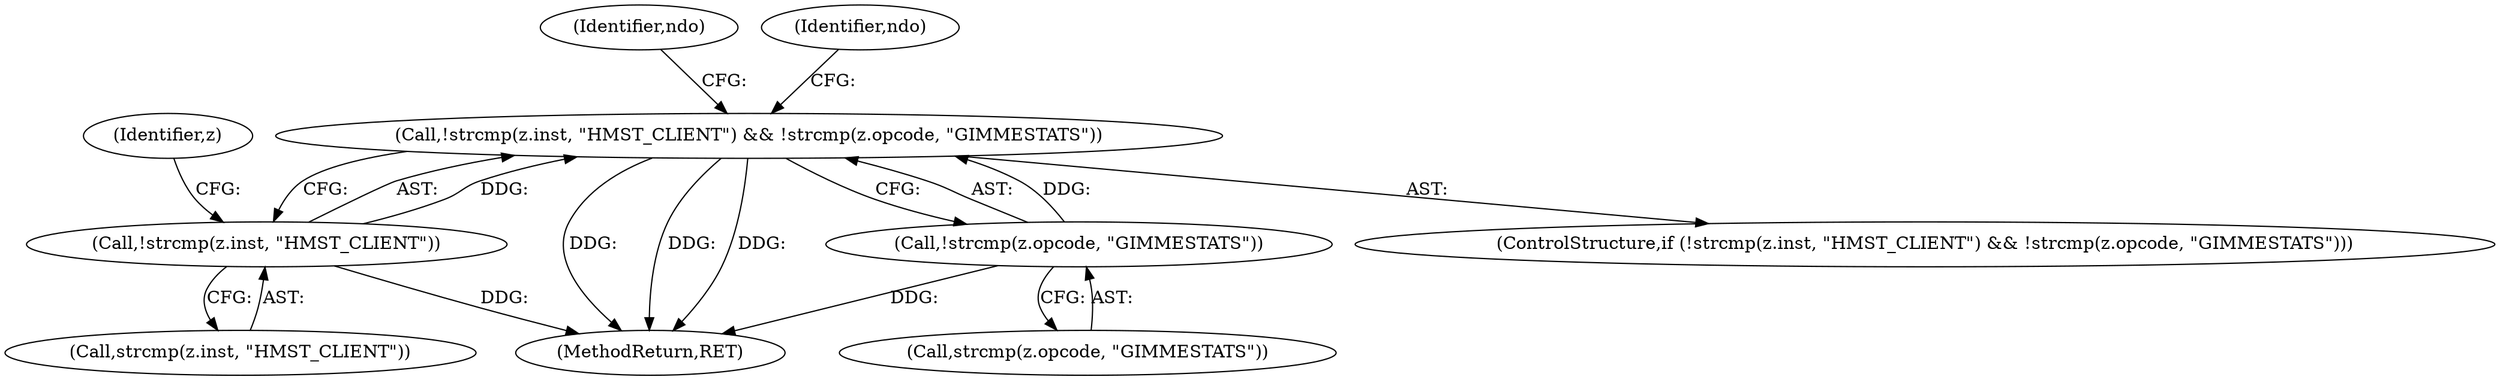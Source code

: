 digraph "0_tcpdump_d17507ffa3e9742199b02a66aa940e79ababfa30_0@API" {
"1000620" [label="(Call,!strcmp(z.inst, \"HMST_CLIENT\") && !strcmp(z.opcode, \"GIMMESTATS\"))"];
"1000621" [label="(Call,!strcmp(z.inst, \"HMST_CLIENT\"))"];
"1000627" [label="(Call,!strcmp(z.opcode, \"GIMMESTATS\"))"];
"1000630" [label="(Identifier,z)"];
"1000642" [label="(Identifier,ndo)"];
"1000628" [label="(Call,strcmp(z.opcode, \"GIMMESTATS\"))"];
"1000636" [label="(Identifier,ndo)"];
"1000622" [label="(Call,strcmp(z.inst, \"HMST_CLIENT\"))"];
"1000621" [label="(Call,!strcmp(z.inst, \"HMST_CLIENT\"))"];
"1000627" [label="(Call,!strcmp(z.opcode, \"GIMMESTATS\"))"];
"1000620" [label="(Call,!strcmp(z.inst, \"HMST_CLIENT\") && !strcmp(z.opcode, \"GIMMESTATS\"))"];
"1000759" [label="(MethodReturn,RET)"];
"1000619" [label="(ControlStructure,if (!strcmp(z.inst, \"HMST_CLIENT\") && !strcmp(z.opcode, \"GIMMESTATS\")))"];
"1000620" -> "1000619"  [label="AST: "];
"1000620" -> "1000621"  [label="CFG: "];
"1000620" -> "1000627"  [label="CFG: "];
"1000621" -> "1000620"  [label="AST: "];
"1000627" -> "1000620"  [label="AST: "];
"1000636" -> "1000620"  [label="CFG: "];
"1000642" -> "1000620"  [label="CFG: "];
"1000620" -> "1000759"  [label="DDG: "];
"1000620" -> "1000759"  [label="DDG: "];
"1000620" -> "1000759"  [label="DDG: "];
"1000621" -> "1000620"  [label="DDG: "];
"1000627" -> "1000620"  [label="DDG: "];
"1000621" -> "1000622"  [label="CFG: "];
"1000622" -> "1000621"  [label="AST: "];
"1000630" -> "1000621"  [label="CFG: "];
"1000621" -> "1000759"  [label="DDG: "];
"1000627" -> "1000628"  [label="CFG: "];
"1000628" -> "1000627"  [label="AST: "];
"1000627" -> "1000759"  [label="DDG: "];
}

